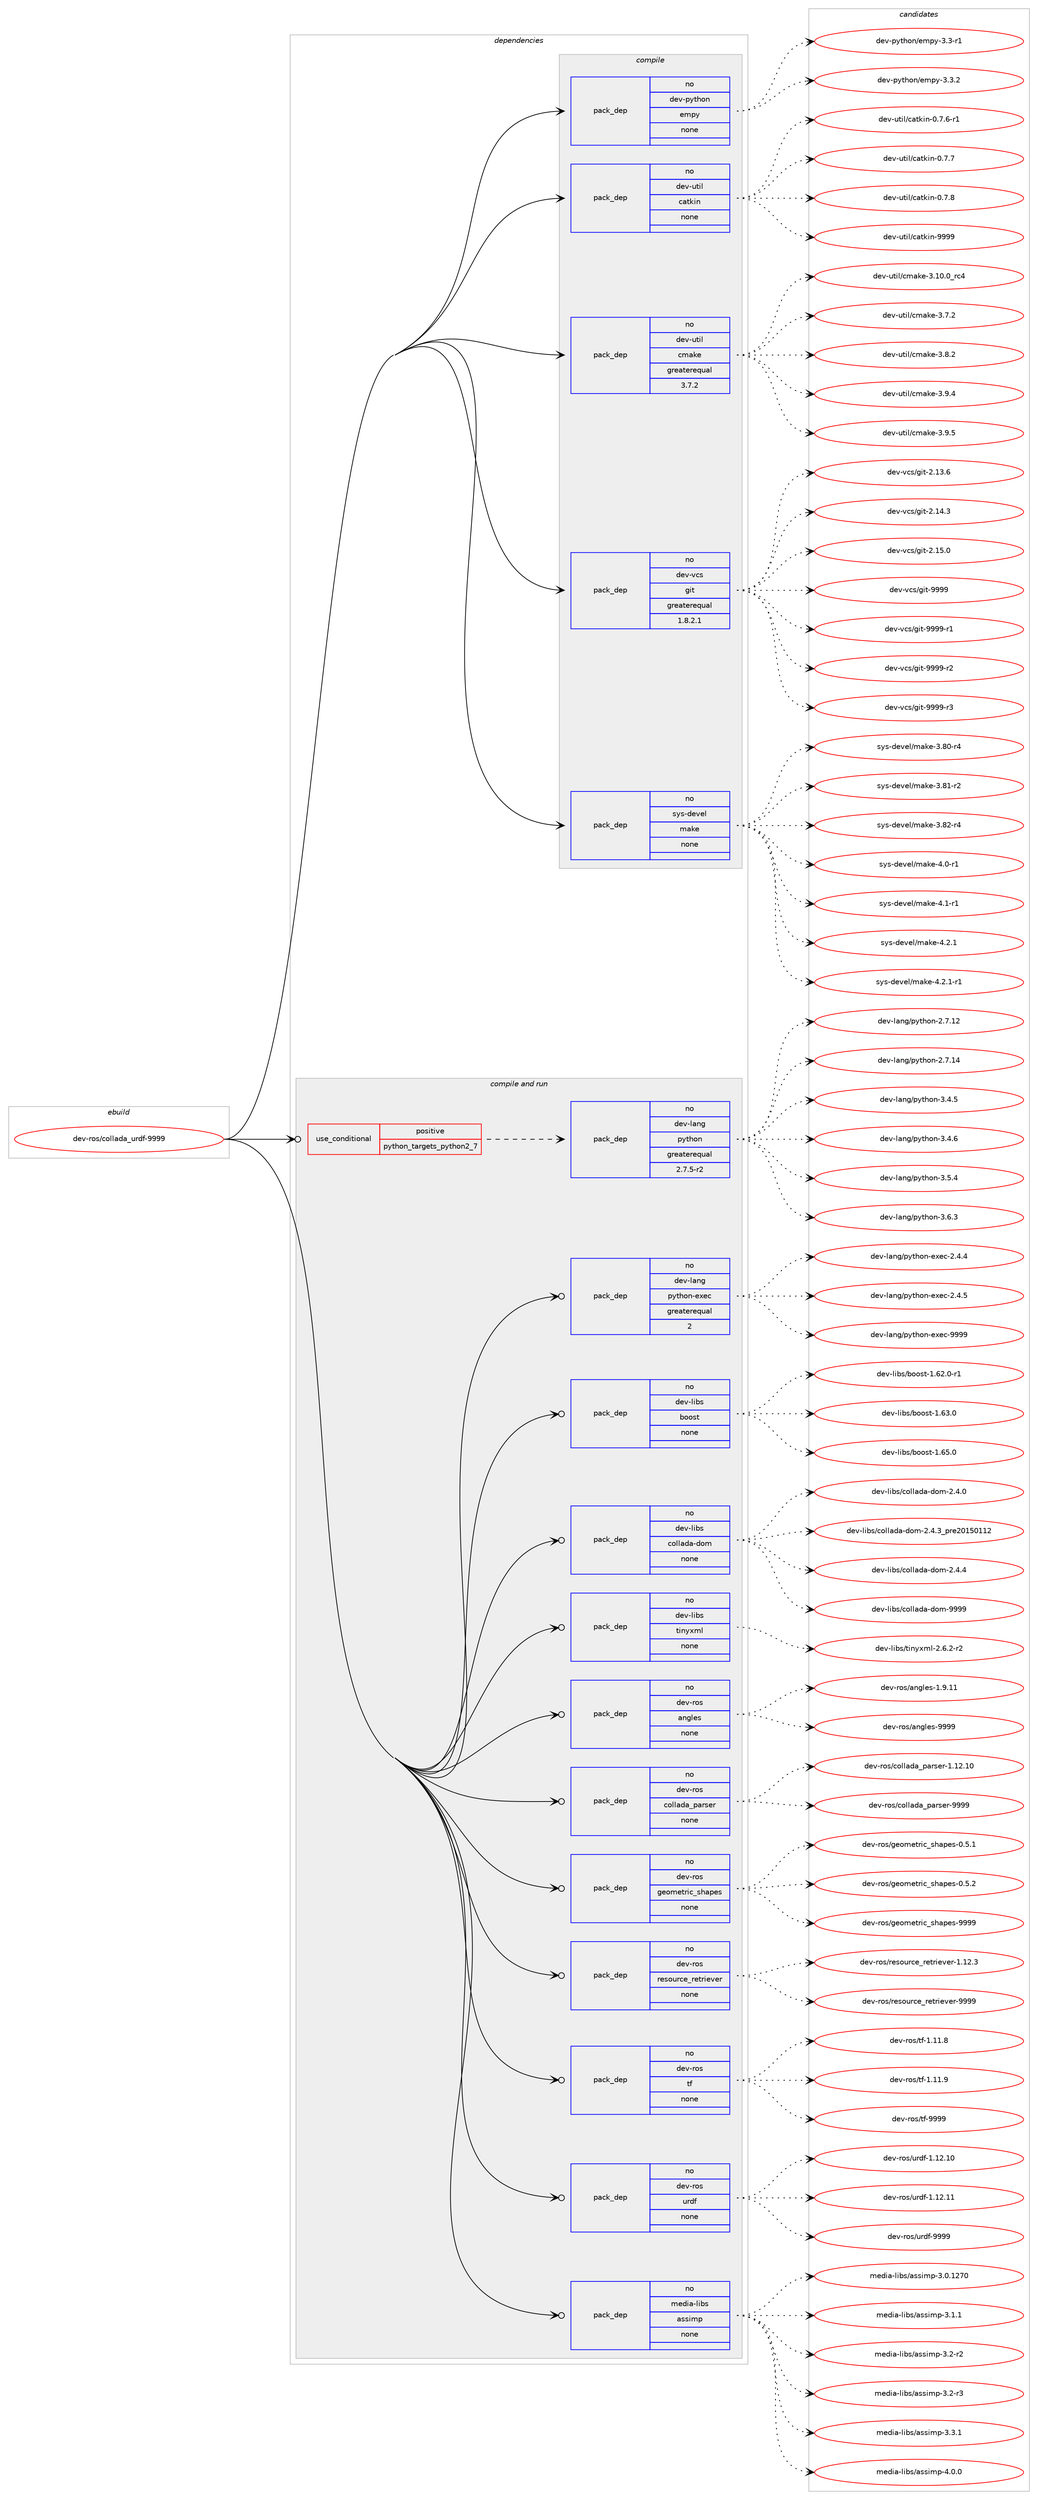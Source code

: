 digraph prolog {

# *************
# Graph options
# *************

newrank=true;
concentrate=true;
compound=true;
graph [rankdir=LR,fontname=Helvetica,fontsize=10,ranksep=1.5];#, ranksep=2.5, nodesep=0.2];
edge  [arrowhead=vee];
node  [fontname=Helvetica,fontsize=10];

# **********
# The ebuild
# **********

subgraph cluster_leftcol {
color=gray;
rank=same;
label=<<i>ebuild</i>>;
id [label="dev-ros/collada_urdf-9999", color=red, width=4, href="../dev-ros/collada_urdf-9999.svg"];
}

# ****************
# The dependencies
# ****************

subgraph cluster_midcol {
color=gray;
label=<<i>dependencies</i>>;
subgraph cluster_compile {
fillcolor="#eeeeee";
style=filled;
label=<<i>compile</i>>;
subgraph pack149902 {
dependency198825 [label=<<TABLE BORDER="0" CELLBORDER="1" CELLSPACING="0" CELLPADDING="4" WIDTH="220"><TR><TD ROWSPAN="6" CELLPADDING="30">pack_dep</TD></TR><TR><TD WIDTH="110">no</TD></TR><TR><TD>dev-python</TD></TR><TR><TD>empy</TD></TR><TR><TD>none</TD></TR><TR><TD></TD></TR></TABLE>>, shape=none, color=blue];
}
id:e -> dependency198825:w [weight=20,style="solid",arrowhead="vee"];
subgraph pack149903 {
dependency198826 [label=<<TABLE BORDER="0" CELLBORDER="1" CELLSPACING="0" CELLPADDING="4" WIDTH="220"><TR><TD ROWSPAN="6" CELLPADDING="30">pack_dep</TD></TR><TR><TD WIDTH="110">no</TD></TR><TR><TD>dev-util</TD></TR><TR><TD>catkin</TD></TR><TR><TD>none</TD></TR><TR><TD></TD></TR></TABLE>>, shape=none, color=blue];
}
id:e -> dependency198826:w [weight=20,style="solid",arrowhead="vee"];
subgraph pack149904 {
dependency198827 [label=<<TABLE BORDER="0" CELLBORDER="1" CELLSPACING="0" CELLPADDING="4" WIDTH="220"><TR><TD ROWSPAN="6" CELLPADDING="30">pack_dep</TD></TR><TR><TD WIDTH="110">no</TD></TR><TR><TD>dev-util</TD></TR><TR><TD>cmake</TD></TR><TR><TD>greaterequal</TD></TR><TR><TD>3.7.2</TD></TR></TABLE>>, shape=none, color=blue];
}
id:e -> dependency198827:w [weight=20,style="solid",arrowhead="vee"];
subgraph pack149905 {
dependency198828 [label=<<TABLE BORDER="0" CELLBORDER="1" CELLSPACING="0" CELLPADDING="4" WIDTH="220"><TR><TD ROWSPAN="6" CELLPADDING="30">pack_dep</TD></TR><TR><TD WIDTH="110">no</TD></TR><TR><TD>dev-vcs</TD></TR><TR><TD>git</TD></TR><TR><TD>greaterequal</TD></TR><TR><TD>1.8.2.1</TD></TR></TABLE>>, shape=none, color=blue];
}
id:e -> dependency198828:w [weight=20,style="solid",arrowhead="vee"];
subgraph pack149906 {
dependency198829 [label=<<TABLE BORDER="0" CELLBORDER="1" CELLSPACING="0" CELLPADDING="4" WIDTH="220"><TR><TD ROWSPAN="6" CELLPADDING="30">pack_dep</TD></TR><TR><TD WIDTH="110">no</TD></TR><TR><TD>sys-devel</TD></TR><TR><TD>make</TD></TR><TR><TD>none</TD></TR><TR><TD></TD></TR></TABLE>>, shape=none, color=blue];
}
id:e -> dependency198829:w [weight=20,style="solid",arrowhead="vee"];
}
subgraph cluster_compileandrun {
fillcolor="#eeeeee";
style=filled;
label=<<i>compile and run</i>>;
subgraph cond44936 {
dependency198830 [label=<<TABLE BORDER="0" CELLBORDER="1" CELLSPACING="0" CELLPADDING="4"><TR><TD ROWSPAN="3" CELLPADDING="10">use_conditional</TD></TR><TR><TD>positive</TD></TR><TR><TD>python_targets_python2_7</TD></TR></TABLE>>, shape=none, color=red];
subgraph pack149907 {
dependency198831 [label=<<TABLE BORDER="0" CELLBORDER="1" CELLSPACING="0" CELLPADDING="4" WIDTH="220"><TR><TD ROWSPAN="6" CELLPADDING="30">pack_dep</TD></TR><TR><TD WIDTH="110">no</TD></TR><TR><TD>dev-lang</TD></TR><TR><TD>python</TD></TR><TR><TD>greaterequal</TD></TR><TR><TD>2.7.5-r2</TD></TR></TABLE>>, shape=none, color=blue];
}
dependency198830:e -> dependency198831:w [weight=20,style="dashed",arrowhead="vee"];
}
id:e -> dependency198830:w [weight=20,style="solid",arrowhead="odotvee"];
subgraph pack149908 {
dependency198832 [label=<<TABLE BORDER="0" CELLBORDER="1" CELLSPACING="0" CELLPADDING="4" WIDTH="220"><TR><TD ROWSPAN="6" CELLPADDING="30">pack_dep</TD></TR><TR><TD WIDTH="110">no</TD></TR><TR><TD>dev-lang</TD></TR><TR><TD>python-exec</TD></TR><TR><TD>greaterequal</TD></TR><TR><TD>2</TD></TR></TABLE>>, shape=none, color=blue];
}
id:e -> dependency198832:w [weight=20,style="solid",arrowhead="odotvee"];
subgraph pack149909 {
dependency198833 [label=<<TABLE BORDER="0" CELLBORDER="1" CELLSPACING="0" CELLPADDING="4" WIDTH="220"><TR><TD ROWSPAN="6" CELLPADDING="30">pack_dep</TD></TR><TR><TD WIDTH="110">no</TD></TR><TR><TD>dev-libs</TD></TR><TR><TD>boost</TD></TR><TR><TD>none</TD></TR><TR><TD></TD></TR></TABLE>>, shape=none, color=blue];
}
id:e -> dependency198833:w [weight=20,style="solid",arrowhead="odotvee"];
subgraph pack149910 {
dependency198834 [label=<<TABLE BORDER="0" CELLBORDER="1" CELLSPACING="0" CELLPADDING="4" WIDTH="220"><TR><TD ROWSPAN="6" CELLPADDING="30">pack_dep</TD></TR><TR><TD WIDTH="110">no</TD></TR><TR><TD>dev-libs</TD></TR><TR><TD>collada-dom</TD></TR><TR><TD>none</TD></TR><TR><TD></TD></TR></TABLE>>, shape=none, color=blue];
}
id:e -> dependency198834:w [weight=20,style="solid",arrowhead="odotvee"];
subgraph pack149911 {
dependency198835 [label=<<TABLE BORDER="0" CELLBORDER="1" CELLSPACING="0" CELLPADDING="4" WIDTH="220"><TR><TD ROWSPAN="6" CELLPADDING="30">pack_dep</TD></TR><TR><TD WIDTH="110">no</TD></TR><TR><TD>dev-libs</TD></TR><TR><TD>tinyxml</TD></TR><TR><TD>none</TD></TR><TR><TD></TD></TR></TABLE>>, shape=none, color=blue];
}
id:e -> dependency198835:w [weight=20,style="solid",arrowhead="odotvee"];
subgraph pack149912 {
dependency198836 [label=<<TABLE BORDER="0" CELLBORDER="1" CELLSPACING="0" CELLPADDING="4" WIDTH="220"><TR><TD ROWSPAN="6" CELLPADDING="30">pack_dep</TD></TR><TR><TD WIDTH="110">no</TD></TR><TR><TD>dev-ros</TD></TR><TR><TD>angles</TD></TR><TR><TD>none</TD></TR><TR><TD></TD></TR></TABLE>>, shape=none, color=blue];
}
id:e -> dependency198836:w [weight=20,style="solid",arrowhead="odotvee"];
subgraph pack149913 {
dependency198837 [label=<<TABLE BORDER="0" CELLBORDER="1" CELLSPACING="0" CELLPADDING="4" WIDTH="220"><TR><TD ROWSPAN="6" CELLPADDING="30">pack_dep</TD></TR><TR><TD WIDTH="110">no</TD></TR><TR><TD>dev-ros</TD></TR><TR><TD>collada_parser</TD></TR><TR><TD>none</TD></TR><TR><TD></TD></TR></TABLE>>, shape=none, color=blue];
}
id:e -> dependency198837:w [weight=20,style="solid",arrowhead="odotvee"];
subgraph pack149914 {
dependency198838 [label=<<TABLE BORDER="0" CELLBORDER="1" CELLSPACING="0" CELLPADDING="4" WIDTH="220"><TR><TD ROWSPAN="6" CELLPADDING="30">pack_dep</TD></TR><TR><TD WIDTH="110">no</TD></TR><TR><TD>dev-ros</TD></TR><TR><TD>geometric_shapes</TD></TR><TR><TD>none</TD></TR><TR><TD></TD></TR></TABLE>>, shape=none, color=blue];
}
id:e -> dependency198838:w [weight=20,style="solid",arrowhead="odotvee"];
subgraph pack149915 {
dependency198839 [label=<<TABLE BORDER="0" CELLBORDER="1" CELLSPACING="0" CELLPADDING="4" WIDTH="220"><TR><TD ROWSPAN="6" CELLPADDING="30">pack_dep</TD></TR><TR><TD WIDTH="110">no</TD></TR><TR><TD>dev-ros</TD></TR><TR><TD>resource_retriever</TD></TR><TR><TD>none</TD></TR><TR><TD></TD></TR></TABLE>>, shape=none, color=blue];
}
id:e -> dependency198839:w [weight=20,style="solid",arrowhead="odotvee"];
subgraph pack149916 {
dependency198840 [label=<<TABLE BORDER="0" CELLBORDER="1" CELLSPACING="0" CELLPADDING="4" WIDTH="220"><TR><TD ROWSPAN="6" CELLPADDING="30">pack_dep</TD></TR><TR><TD WIDTH="110">no</TD></TR><TR><TD>dev-ros</TD></TR><TR><TD>tf</TD></TR><TR><TD>none</TD></TR><TR><TD></TD></TR></TABLE>>, shape=none, color=blue];
}
id:e -> dependency198840:w [weight=20,style="solid",arrowhead="odotvee"];
subgraph pack149917 {
dependency198841 [label=<<TABLE BORDER="0" CELLBORDER="1" CELLSPACING="0" CELLPADDING="4" WIDTH="220"><TR><TD ROWSPAN="6" CELLPADDING="30">pack_dep</TD></TR><TR><TD WIDTH="110">no</TD></TR><TR><TD>dev-ros</TD></TR><TR><TD>urdf</TD></TR><TR><TD>none</TD></TR><TR><TD></TD></TR></TABLE>>, shape=none, color=blue];
}
id:e -> dependency198841:w [weight=20,style="solid",arrowhead="odotvee"];
subgraph pack149918 {
dependency198842 [label=<<TABLE BORDER="0" CELLBORDER="1" CELLSPACING="0" CELLPADDING="4" WIDTH="220"><TR><TD ROWSPAN="6" CELLPADDING="30">pack_dep</TD></TR><TR><TD WIDTH="110">no</TD></TR><TR><TD>media-libs</TD></TR><TR><TD>assimp</TD></TR><TR><TD>none</TD></TR><TR><TD></TD></TR></TABLE>>, shape=none, color=blue];
}
id:e -> dependency198842:w [weight=20,style="solid",arrowhead="odotvee"];
}
subgraph cluster_run {
fillcolor="#eeeeee";
style=filled;
label=<<i>run</i>>;
}
}

# **************
# The candidates
# **************

subgraph cluster_choices {
rank=same;
color=gray;
label=<<i>candidates</i>>;

subgraph choice149902 {
color=black;
nodesep=1;
choice1001011184511212111610411111047101109112121455146514511449 [label="dev-python/empy-3.3-r1", color=red, width=4,href="../dev-python/empy-3.3-r1.svg"];
choice1001011184511212111610411111047101109112121455146514650 [label="dev-python/empy-3.3.2", color=red, width=4,href="../dev-python/empy-3.3.2.svg"];
dependency198825:e -> choice1001011184511212111610411111047101109112121455146514511449:w [style=dotted,weight="100"];
dependency198825:e -> choice1001011184511212111610411111047101109112121455146514650:w [style=dotted,weight="100"];
}
subgraph choice149903 {
color=black;
nodesep=1;
choice100101118451171161051084799971161071051104548465546544511449 [label="dev-util/catkin-0.7.6-r1", color=red, width=4,href="../dev-util/catkin-0.7.6-r1.svg"];
choice10010111845117116105108479997116107105110454846554655 [label="dev-util/catkin-0.7.7", color=red, width=4,href="../dev-util/catkin-0.7.7.svg"];
choice10010111845117116105108479997116107105110454846554656 [label="dev-util/catkin-0.7.8", color=red, width=4,href="../dev-util/catkin-0.7.8.svg"];
choice100101118451171161051084799971161071051104557575757 [label="dev-util/catkin-9999", color=red, width=4,href="../dev-util/catkin-9999.svg"];
dependency198826:e -> choice100101118451171161051084799971161071051104548465546544511449:w [style=dotted,weight="100"];
dependency198826:e -> choice10010111845117116105108479997116107105110454846554655:w [style=dotted,weight="100"];
dependency198826:e -> choice10010111845117116105108479997116107105110454846554656:w [style=dotted,weight="100"];
dependency198826:e -> choice100101118451171161051084799971161071051104557575757:w [style=dotted,weight="100"];
}
subgraph choice149904 {
color=black;
nodesep=1;
choice1001011184511711610510847991099710710145514649484648951149952 [label="dev-util/cmake-3.10.0_rc4", color=red, width=4,href="../dev-util/cmake-3.10.0_rc4.svg"];
choice10010111845117116105108479910997107101455146554650 [label="dev-util/cmake-3.7.2", color=red, width=4,href="../dev-util/cmake-3.7.2.svg"];
choice10010111845117116105108479910997107101455146564650 [label="dev-util/cmake-3.8.2", color=red, width=4,href="../dev-util/cmake-3.8.2.svg"];
choice10010111845117116105108479910997107101455146574652 [label="dev-util/cmake-3.9.4", color=red, width=4,href="../dev-util/cmake-3.9.4.svg"];
choice10010111845117116105108479910997107101455146574653 [label="dev-util/cmake-3.9.5", color=red, width=4,href="../dev-util/cmake-3.9.5.svg"];
dependency198827:e -> choice1001011184511711610510847991099710710145514649484648951149952:w [style=dotted,weight="100"];
dependency198827:e -> choice10010111845117116105108479910997107101455146554650:w [style=dotted,weight="100"];
dependency198827:e -> choice10010111845117116105108479910997107101455146564650:w [style=dotted,weight="100"];
dependency198827:e -> choice10010111845117116105108479910997107101455146574652:w [style=dotted,weight="100"];
dependency198827:e -> choice10010111845117116105108479910997107101455146574653:w [style=dotted,weight="100"];
}
subgraph choice149905 {
color=black;
nodesep=1;
choice10010111845118991154710310511645504649514654 [label="dev-vcs/git-2.13.6", color=red, width=4,href="../dev-vcs/git-2.13.6.svg"];
choice10010111845118991154710310511645504649524651 [label="dev-vcs/git-2.14.3", color=red, width=4,href="../dev-vcs/git-2.14.3.svg"];
choice10010111845118991154710310511645504649534648 [label="dev-vcs/git-2.15.0", color=red, width=4,href="../dev-vcs/git-2.15.0.svg"];
choice1001011184511899115471031051164557575757 [label="dev-vcs/git-9999", color=red, width=4,href="../dev-vcs/git-9999.svg"];
choice10010111845118991154710310511645575757574511449 [label="dev-vcs/git-9999-r1", color=red, width=4,href="../dev-vcs/git-9999-r1.svg"];
choice10010111845118991154710310511645575757574511450 [label="dev-vcs/git-9999-r2", color=red, width=4,href="../dev-vcs/git-9999-r2.svg"];
choice10010111845118991154710310511645575757574511451 [label="dev-vcs/git-9999-r3", color=red, width=4,href="../dev-vcs/git-9999-r3.svg"];
dependency198828:e -> choice10010111845118991154710310511645504649514654:w [style=dotted,weight="100"];
dependency198828:e -> choice10010111845118991154710310511645504649524651:w [style=dotted,weight="100"];
dependency198828:e -> choice10010111845118991154710310511645504649534648:w [style=dotted,weight="100"];
dependency198828:e -> choice1001011184511899115471031051164557575757:w [style=dotted,weight="100"];
dependency198828:e -> choice10010111845118991154710310511645575757574511449:w [style=dotted,weight="100"];
dependency198828:e -> choice10010111845118991154710310511645575757574511450:w [style=dotted,weight="100"];
dependency198828:e -> choice10010111845118991154710310511645575757574511451:w [style=dotted,weight="100"];
}
subgraph choice149906 {
color=black;
nodesep=1;
choice11512111545100101118101108471099710710145514656484511452 [label="sys-devel/make-3.80-r4", color=red, width=4,href="../sys-devel/make-3.80-r4.svg"];
choice11512111545100101118101108471099710710145514656494511450 [label="sys-devel/make-3.81-r2", color=red, width=4,href="../sys-devel/make-3.81-r2.svg"];
choice11512111545100101118101108471099710710145514656504511452 [label="sys-devel/make-3.82-r4", color=red, width=4,href="../sys-devel/make-3.82-r4.svg"];
choice115121115451001011181011084710997107101455246484511449 [label="sys-devel/make-4.0-r1", color=red, width=4,href="../sys-devel/make-4.0-r1.svg"];
choice115121115451001011181011084710997107101455246494511449 [label="sys-devel/make-4.1-r1", color=red, width=4,href="../sys-devel/make-4.1-r1.svg"];
choice115121115451001011181011084710997107101455246504649 [label="sys-devel/make-4.2.1", color=red, width=4,href="../sys-devel/make-4.2.1.svg"];
choice1151211154510010111810110847109971071014552465046494511449 [label="sys-devel/make-4.2.1-r1", color=red, width=4,href="../sys-devel/make-4.2.1-r1.svg"];
dependency198829:e -> choice11512111545100101118101108471099710710145514656484511452:w [style=dotted,weight="100"];
dependency198829:e -> choice11512111545100101118101108471099710710145514656494511450:w [style=dotted,weight="100"];
dependency198829:e -> choice11512111545100101118101108471099710710145514656504511452:w [style=dotted,weight="100"];
dependency198829:e -> choice115121115451001011181011084710997107101455246484511449:w [style=dotted,weight="100"];
dependency198829:e -> choice115121115451001011181011084710997107101455246494511449:w [style=dotted,weight="100"];
dependency198829:e -> choice115121115451001011181011084710997107101455246504649:w [style=dotted,weight="100"];
dependency198829:e -> choice1151211154510010111810110847109971071014552465046494511449:w [style=dotted,weight="100"];
}
subgraph choice149907 {
color=black;
nodesep=1;
choice10010111845108971101034711212111610411111045504655464950 [label="dev-lang/python-2.7.12", color=red, width=4,href="../dev-lang/python-2.7.12.svg"];
choice10010111845108971101034711212111610411111045504655464952 [label="dev-lang/python-2.7.14", color=red, width=4,href="../dev-lang/python-2.7.14.svg"];
choice100101118451089711010347112121116104111110455146524653 [label="dev-lang/python-3.4.5", color=red, width=4,href="../dev-lang/python-3.4.5.svg"];
choice100101118451089711010347112121116104111110455146524654 [label="dev-lang/python-3.4.6", color=red, width=4,href="../dev-lang/python-3.4.6.svg"];
choice100101118451089711010347112121116104111110455146534652 [label="dev-lang/python-3.5.4", color=red, width=4,href="../dev-lang/python-3.5.4.svg"];
choice100101118451089711010347112121116104111110455146544651 [label="dev-lang/python-3.6.3", color=red, width=4,href="../dev-lang/python-3.6.3.svg"];
dependency198831:e -> choice10010111845108971101034711212111610411111045504655464950:w [style=dotted,weight="100"];
dependency198831:e -> choice10010111845108971101034711212111610411111045504655464952:w [style=dotted,weight="100"];
dependency198831:e -> choice100101118451089711010347112121116104111110455146524653:w [style=dotted,weight="100"];
dependency198831:e -> choice100101118451089711010347112121116104111110455146524654:w [style=dotted,weight="100"];
dependency198831:e -> choice100101118451089711010347112121116104111110455146534652:w [style=dotted,weight="100"];
dependency198831:e -> choice100101118451089711010347112121116104111110455146544651:w [style=dotted,weight="100"];
}
subgraph choice149908 {
color=black;
nodesep=1;
choice1001011184510897110103471121211161041111104510112010199455046524652 [label="dev-lang/python-exec-2.4.4", color=red, width=4,href="../dev-lang/python-exec-2.4.4.svg"];
choice1001011184510897110103471121211161041111104510112010199455046524653 [label="dev-lang/python-exec-2.4.5", color=red, width=4,href="../dev-lang/python-exec-2.4.5.svg"];
choice10010111845108971101034711212111610411111045101120101994557575757 [label="dev-lang/python-exec-9999", color=red, width=4,href="../dev-lang/python-exec-9999.svg"];
dependency198832:e -> choice1001011184510897110103471121211161041111104510112010199455046524652:w [style=dotted,weight="100"];
dependency198832:e -> choice1001011184510897110103471121211161041111104510112010199455046524653:w [style=dotted,weight="100"];
dependency198832:e -> choice10010111845108971101034711212111610411111045101120101994557575757:w [style=dotted,weight="100"];
}
subgraph choice149909 {
color=black;
nodesep=1;
choice10010111845108105981154798111111115116454946545046484511449 [label="dev-libs/boost-1.62.0-r1", color=red, width=4,href="../dev-libs/boost-1.62.0-r1.svg"];
choice1001011184510810598115479811111111511645494654514648 [label="dev-libs/boost-1.63.0", color=red, width=4,href="../dev-libs/boost-1.63.0.svg"];
choice1001011184510810598115479811111111511645494654534648 [label="dev-libs/boost-1.65.0", color=red, width=4,href="../dev-libs/boost-1.65.0.svg"];
dependency198833:e -> choice10010111845108105981154798111111115116454946545046484511449:w [style=dotted,weight="100"];
dependency198833:e -> choice1001011184510810598115479811111111511645494654514648:w [style=dotted,weight="100"];
dependency198833:e -> choice1001011184510810598115479811111111511645494654534648:w [style=dotted,weight="100"];
}
subgraph choice149910 {
color=black;
nodesep=1;
choice10010111845108105981154799111108108971009745100111109455046524648 [label="dev-libs/collada-dom-2.4.0", color=red, width=4,href="../dev-libs/collada-dom-2.4.0.svg"];
choice10010111845108105981154799111108108971009745100111109455046524651951121141015048495348494950 [label="dev-libs/collada-dom-2.4.3_pre20150112", color=red, width=4,href="../dev-libs/collada-dom-2.4.3_pre20150112.svg"];
choice10010111845108105981154799111108108971009745100111109455046524652 [label="dev-libs/collada-dom-2.4.4", color=red, width=4,href="../dev-libs/collada-dom-2.4.4.svg"];
choice100101118451081059811547991111081089710097451001111094557575757 [label="dev-libs/collada-dom-9999", color=red, width=4,href="../dev-libs/collada-dom-9999.svg"];
dependency198834:e -> choice10010111845108105981154799111108108971009745100111109455046524648:w [style=dotted,weight="100"];
dependency198834:e -> choice10010111845108105981154799111108108971009745100111109455046524651951121141015048495348494950:w [style=dotted,weight="100"];
dependency198834:e -> choice10010111845108105981154799111108108971009745100111109455046524652:w [style=dotted,weight="100"];
dependency198834:e -> choice100101118451081059811547991111081089710097451001111094557575757:w [style=dotted,weight="100"];
}
subgraph choice149911 {
color=black;
nodesep=1;
choice1001011184510810598115471161051101211201091084550465446504511450 [label="dev-libs/tinyxml-2.6.2-r2", color=red, width=4,href="../dev-libs/tinyxml-2.6.2-r2.svg"];
dependency198835:e -> choice1001011184510810598115471161051101211201091084550465446504511450:w [style=dotted,weight="100"];
}
subgraph choice149912 {
color=black;
nodesep=1;
choice10010111845114111115479711010310810111545494657464949 [label="dev-ros/angles-1.9.11", color=red, width=4,href="../dev-ros/angles-1.9.11.svg"];
choice1001011184511411111547971101031081011154557575757 [label="dev-ros/angles-9999", color=red, width=4,href="../dev-ros/angles-9999.svg"];
dependency198836:e -> choice10010111845114111115479711010310810111545494657464949:w [style=dotted,weight="100"];
dependency198836:e -> choice1001011184511411111547971101031081011154557575757:w [style=dotted,weight="100"];
}
subgraph choice149913 {
color=black;
nodesep=1;
choice100101118451141111154799111108108971009795112971141151011144549464950464948 [label="dev-ros/collada_parser-1.12.10", color=red, width=4,href="../dev-ros/collada_parser-1.12.10.svg"];
choice100101118451141111154799111108108971009795112971141151011144557575757 [label="dev-ros/collada_parser-9999", color=red, width=4,href="../dev-ros/collada_parser-9999.svg"];
dependency198837:e -> choice100101118451141111154799111108108971009795112971141151011144549464950464948:w [style=dotted,weight="100"];
dependency198837:e -> choice100101118451141111154799111108108971009795112971141151011144557575757:w [style=dotted,weight="100"];
}
subgraph choice149914 {
color=black;
nodesep=1;
choice1001011184511411111547103101111109101116114105999511510497112101115454846534649 [label="dev-ros/geometric_shapes-0.5.1", color=red, width=4,href="../dev-ros/geometric_shapes-0.5.1.svg"];
choice1001011184511411111547103101111109101116114105999511510497112101115454846534650 [label="dev-ros/geometric_shapes-0.5.2", color=red, width=4,href="../dev-ros/geometric_shapes-0.5.2.svg"];
choice10010111845114111115471031011111091011161141059995115104971121011154557575757 [label="dev-ros/geometric_shapes-9999", color=red, width=4,href="../dev-ros/geometric_shapes-9999.svg"];
dependency198838:e -> choice1001011184511411111547103101111109101116114105999511510497112101115454846534649:w [style=dotted,weight="100"];
dependency198838:e -> choice1001011184511411111547103101111109101116114105999511510497112101115454846534650:w [style=dotted,weight="100"];
dependency198838:e -> choice10010111845114111115471031011111091011161141059995115104971121011154557575757:w [style=dotted,weight="100"];
}
subgraph choice149915 {
color=black;
nodesep=1;
choice1001011184511411111547114101115111117114991019511410111611410510111810111445494649504651 [label="dev-ros/resource_retriever-1.12.3", color=red, width=4,href="../dev-ros/resource_retriever-1.12.3.svg"];
choice100101118451141111154711410111511111711499101951141011161141051011181011144557575757 [label="dev-ros/resource_retriever-9999", color=red, width=4,href="../dev-ros/resource_retriever-9999.svg"];
dependency198839:e -> choice1001011184511411111547114101115111117114991019511410111611410510111810111445494649504651:w [style=dotted,weight="100"];
dependency198839:e -> choice100101118451141111154711410111511111711499101951141011161141051011181011144557575757:w [style=dotted,weight="100"];
}
subgraph choice149916 {
color=black;
nodesep=1;
choice100101118451141111154711610245494649494656 [label="dev-ros/tf-1.11.8", color=red, width=4,href="../dev-ros/tf-1.11.8.svg"];
choice100101118451141111154711610245494649494657 [label="dev-ros/tf-1.11.9", color=red, width=4,href="../dev-ros/tf-1.11.9.svg"];
choice10010111845114111115471161024557575757 [label="dev-ros/tf-9999", color=red, width=4,href="../dev-ros/tf-9999.svg"];
dependency198840:e -> choice100101118451141111154711610245494649494656:w [style=dotted,weight="100"];
dependency198840:e -> choice100101118451141111154711610245494649494657:w [style=dotted,weight="100"];
dependency198840:e -> choice10010111845114111115471161024557575757:w [style=dotted,weight="100"];
}
subgraph choice149917 {
color=black;
nodesep=1;
choice10010111845114111115471171141001024549464950464948 [label="dev-ros/urdf-1.12.10", color=red, width=4,href="../dev-ros/urdf-1.12.10.svg"];
choice10010111845114111115471171141001024549464950464949 [label="dev-ros/urdf-1.12.11", color=red, width=4,href="../dev-ros/urdf-1.12.11.svg"];
choice10010111845114111115471171141001024557575757 [label="dev-ros/urdf-9999", color=red, width=4,href="../dev-ros/urdf-9999.svg"];
dependency198841:e -> choice10010111845114111115471171141001024549464950464948:w [style=dotted,weight="100"];
dependency198841:e -> choice10010111845114111115471171141001024549464950464949:w [style=dotted,weight="100"];
dependency198841:e -> choice10010111845114111115471171141001024557575757:w [style=dotted,weight="100"];
}
subgraph choice149918 {
color=black;
nodesep=1;
choice1091011001059745108105981154797115115105109112455146484649505548 [label="media-libs/assimp-3.0.1270", color=red, width=4,href="../media-libs/assimp-3.0.1270.svg"];
choice1091011001059745108105981154797115115105109112455146494649 [label="media-libs/assimp-3.1.1", color=red, width=4,href="../media-libs/assimp-3.1.1.svg"];
choice1091011001059745108105981154797115115105109112455146504511450 [label="media-libs/assimp-3.2-r2", color=red, width=4,href="../media-libs/assimp-3.2-r2.svg"];
choice1091011001059745108105981154797115115105109112455146504511451 [label="media-libs/assimp-3.2-r3", color=red, width=4,href="../media-libs/assimp-3.2-r3.svg"];
choice1091011001059745108105981154797115115105109112455146514649 [label="media-libs/assimp-3.3.1", color=red, width=4,href="../media-libs/assimp-3.3.1.svg"];
choice1091011001059745108105981154797115115105109112455246484648 [label="media-libs/assimp-4.0.0", color=red, width=4,href="../media-libs/assimp-4.0.0.svg"];
dependency198842:e -> choice1091011001059745108105981154797115115105109112455146484649505548:w [style=dotted,weight="100"];
dependency198842:e -> choice1091011001059745108105981154797115115105109112455146494649:w [style=dotted,weight="100"];
dependency198842:e -> choice1091011001059745108105981154797115115105109112455146504511450:w [style=dotted,weight="100"];
dependency198842:e -> choice1091011001059745108105981154797115115105109112455146504511451:w [style=dotted,weight="100"];
dependency198842:e -> choice1091011001059745108105981154797115115105109112455146514649:w [style=dotted,weight="100"];
dependency198842:e -> choice1091011001059745108105981154797115115105109112455246484648:w [style=dotted,weight="100"];
}
}

}
